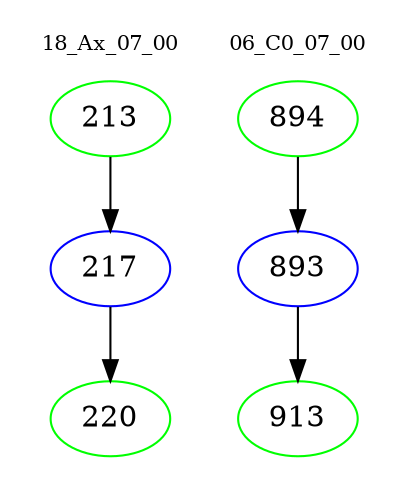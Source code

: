 digraph{
subgraph cluster_0 {
color = white
label = "18_Ax_07_00";
fontsize=10;
T0_213 [label="213", color="green"]
T0_213 -> T0_217 [color="black"]
T0_217 [label="217", color="blue"]
T0_217 -> T0_220 [color="black"]
T0_220 [label="220", color="green"]
}
subgraph cluster_1 {
color = white
label = "06_C0_07_00";
fontsize=10;
T1_894 [label="894", color="green"]
T1_894 -> T1_893 [color="black"]
T1_893 [label="893", color="blue"]
T1_893 -> T1_913 [color="black"]
T1_913 [label="913", color="green"]
}
}
